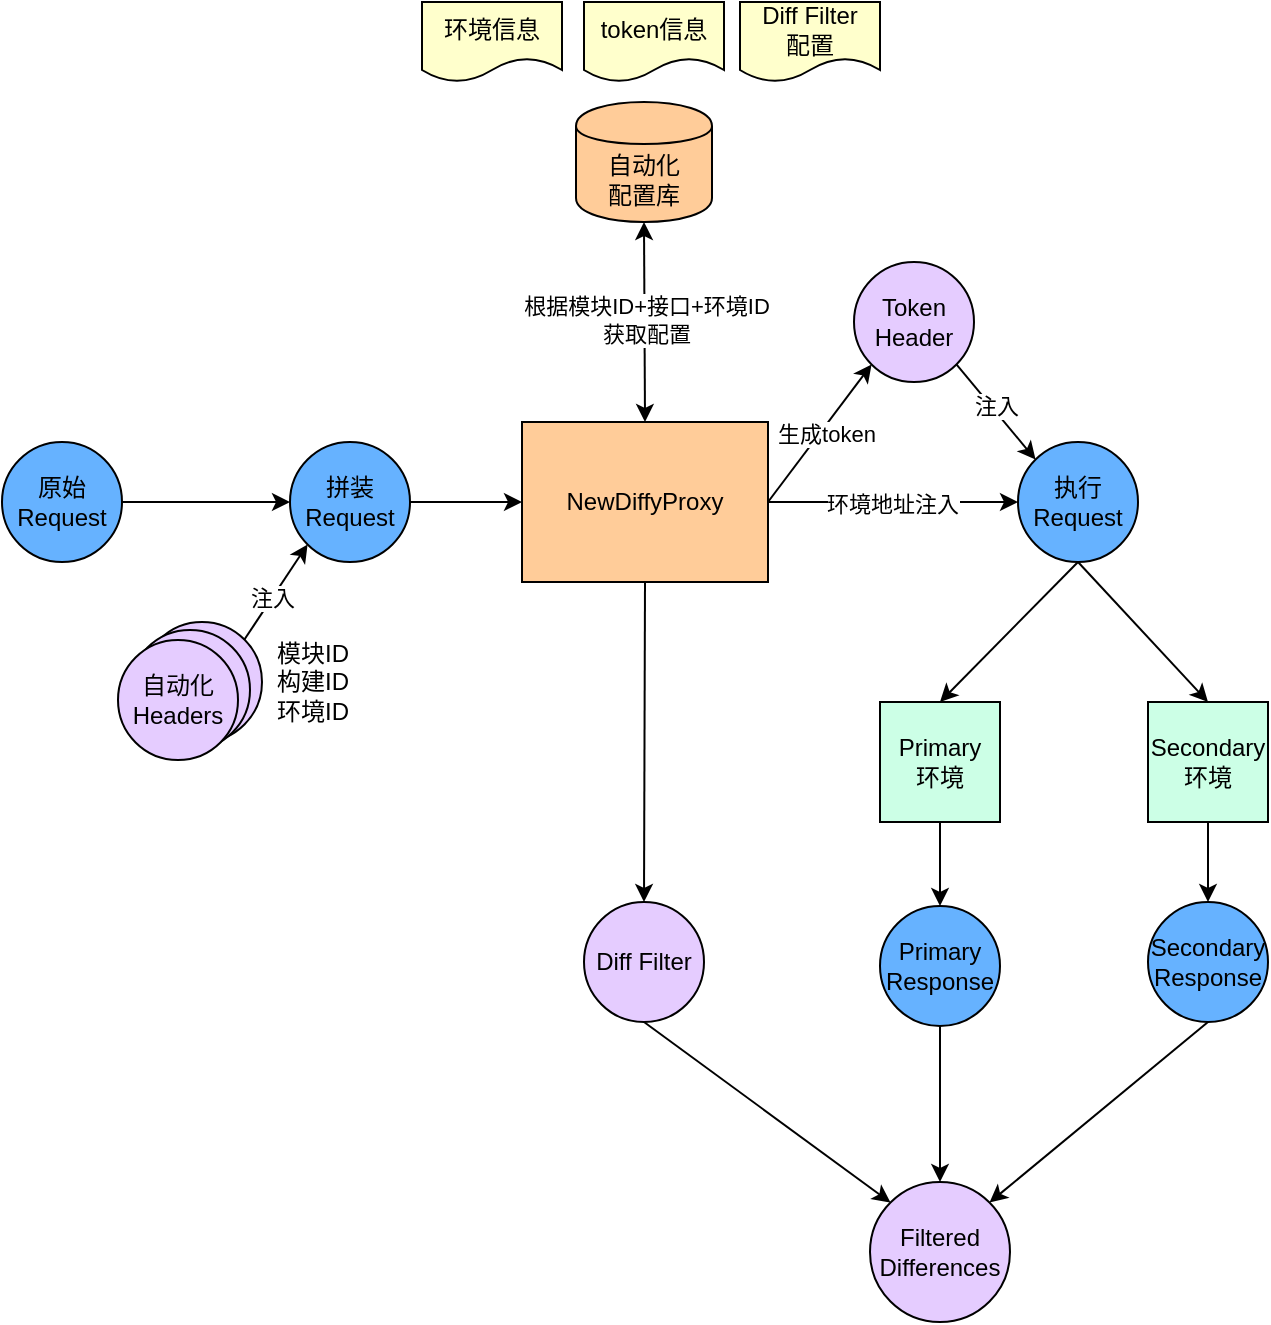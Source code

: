 <mxfile version="13.1.12" type="github"><diagram id="HYYxfck3heASxzulpuZO" name="Page-1"><mxGraphModel dx="1137" dy="1664" grid="1" gridSize="10" guides="1" tooltips="1" connect="1" arrows="1" fold="1" page="1" pageScale="1" pageWidth="827" pageHeight="1169" math="0" shadow="0"><root><mxCell id="0"/><mxCell id="1" parent="0"/><mxCell id="-KTAfodk_T90bPsUcesz-5" value="" style="endArrow=classic;html=1;entryX=0;entryY=0.5;entryDx=0;entryDy=0;exitX=1;exitY=0.5;exitDx=0;exitDy=0;" edge="1" parent="1" source="-KTAfodk_T90bPsUcesz-9" target="-KTAfodk_T90bPsUcesz-10"><mxGeometry width="50" height="50" relative="1" as="geometry"><mxPoint x="120" y="150" as="sourcePoint"/><mxPoint x="180" y="150" as="targetPoint"/></mxGeometry></mxCell><mxCell id="-KTAfodk_T90bPsUcesz-9" value="原始&lt;br&gt;Request" style="ellipse;whiteSpace=wrap;html=1;fillColor=#66B2FF;" vertex="1" parent="1"><mxGeometry x="150" y="180" width="60" height="60" as="geometry"/></mxCell><mxCell id="-KTAfodk_T90bPsUcesz-10" value="拼装&lt;br&gt;Request" style="ellipse;whiteSpace=wrap;html=1;fillColor=#66B2FF;" vertex="1" parent="1"><mxGeometry x="294" y="180" width="60" height="60" as="geometry"/></mxCell><mxCell id="-KTAfodk_T90bPsUcesz-11" value="Headers" style="ellipse;whiteSpace=wrap;html=1;fillColor=#E5CCFF;" vertex="1" parent="1"><mxGeometry x="220" y="270" width="60" height="60" as="geometry"/></mxCell><mxCell id="-KTAfodk_T90bPsUcesz-14" value="" style="endArrow=classic;html=1;entryX=0;entryY=1;entryDx=0;entryDy=0;exitX=1;exitY=0;exitDx=0;exitDy=0;" edge="1" parent="1" source="-KTAfodk_T90bPsUcesz-11" target="-KTAfodk_T90bPsUcesz-10"><mxGeometry width="50" height="50" relative="1" as="geometry"><mxPoint x="130" y="160" as="sourcePoint"/><mxPoint x="250" y="160" as="targetPoint"/></mxGeometry></mxCell><mxCell id="-KTAfodk_T90bPsUcesz-68" value="注入" style="edgeLabel;html=1;align=center;verticalAlign=middle;resizable=0;points=[];" vertex="1" connectable="0" parent="-KTAfodk_T90bPsUcesz-14"><mxGeometry x="-0.126" relative="1" as="geometry"><mxPoint as="offset"/></mxGeometry></mxCell><mxCell id="-KTAfodk_T90bPsUcesz-17" value="NewDiffyProxy" style="rounded=0;whiteSpace=wrap;html=1;fillColor=#FFCC99;" vertex="1" parent="1"><mxGeometry x="410" y="170" width="123" height="80" as="geometry"/></mxCell><mxCell id="-KTAfodk_T90bPsUcesz-18" value="" style="endArrow=classic;html=1;exitX=1;exitY=0.5;exitDx=0;exitDy=0;entryX=0;entryY=0.5;entryDx=0;entryDy=0;" edge="1" parent="1" source="-KTAfodk_T90bPsUcesz-10" target="-KTAfodk_T90bPsUcesz-17"><mxGeometry width="50" height="50" relative="1" as="geometry"><mxPoint x="340" y="280" as="sourcePoint"/><mxPoint x="350" y="152" as="targetPoint"/></mxGeometry></mxCell><mxCell id="-KTAfodk_T90bPsUcesz-21" value="执行&lt;br&gt;Request" style="ellipse;whiteSpace=wrap;html=1;fillColor=#66B2FF;" vertex="1" parent="1"><mxGeometry x="658" y="180" width="60" height="60" as="geometry"/></mxCell><mxCell id="-KTAfodk_T90bPsUcesz-22" value="自动化&lt;br&gt;配置库" style="shape=cylinder;whiteSpace=wrap;html=1;boundedLbl=1;backgroundOutline=1;fillColor=#FFCC99;" vertex="1" parent="1"><mxGeometry x="437" y="10" width="68" height="60" as="geometry"/></mxCell><mxCell id="-KTAfodk_T90bPsUcesz-27" value="" style="endArrow=classic;html=1;exitX=1;exitY=0.5;exitDx=0;exitDy=0;" edge="1" parent="1" source="-KTAfodk_T90bPsUcesz-17" target="-KTAfodk_T90bPsUcesz-21"><mxGeometry width="50" height="50" relative="1" as="geometry"><mxPoint x="300" y="160" as="sourcePoint"/><mxPoint x="347" y="159.497" as="targetPoint"/><Array as="points"/></mxGeometry></mxCell><mxCell id="-KTAfodk_T90bPsUcesz-77" value="环境地址注入" style="edgeLabel;html=1;align=center;verticalAlign=middle;resizable=0;points=[];" vertex="1" connectable="0" parent="-KTAfodk_T90bPsUcesz-27"><mxGeometry x="-0.01" y="-1" relative="1" as="geometry"><mxPoint as="offset"/></mxGeometry></mxCell><mxCell id="-KTAfodk_T90bPsUcesz-28" value="Primary&lt;br&gt;环境" style="rounded=0;whiteSpace=wrap;html=1;fillColor=#CCFFE6;" vertex="1" parent="1"><mxGeometry x="589" y="310" width="60" height="60" as="geometry"/></mxCell><mxCell id="-KTAfodk_T90bPsUcesz-29" value="Secondary&lt;br&gt;环境" style="rounded=0;whiteSpace=wrap;html=1;fillColor=#CCFFE6;" vertex="1" parent="1"><mxGeometry x="723" y="310" width="60" height="60" as="geometry"/></mxCell><mxCell id="-KTAfodk_T90bPsUcesz-32" value="" style="endArrow=classic;html=1;exitX=0.5;exitY=1;exitDx=0;exitDy=0;entryX=0.5;entryY=0;entryDx=0;entryDy=0;" edge="1" parent="1" source="-KTAfodk_T90bPsUcesz-21" target="-KTAfodk_T90bPsUcesz-28"><mxGeometry width="50" height="50" relative="1" as="geometry"><mxPoint x="707" y="240" as="sourcePoint"/><mxPoint x="767" y="200" as="targetPoint"/></mxGeometry></mxCell><mxCell id="-KTAfodk_T90bPsUcesz-33" value="" style="endArrow=classic;html=1;exitX=0.5;exitY=1;exitDx=0;exitDy=0;entryX=0.5;entryY=0;entryDx=0;entryDy=0;" edge="1" parent="1" source="-KTAfodk_T90bPsUcesz-21" target="-KTAfodk_T90bPsUcesz-29"><mxGeometry width="50" height="50" relative="1" as="geometry"><mxPoint x="717" y="245" as="sourcePoint"/><mxPoint x="777" y="210" as="targetPoint"/></mxGeometry></mxCell><mxCell id="-KTAfodk_T90bPsUcesz-44" value="Primary&lt;br&gt;Response" style="ellipse;whiteSpace=wrap;html=1;fillColor=#66B2FF;" vertex="1" parent="1"><mxGeometry x="589" y="412" width="60" height="60" as="geometry"/></mxCell><mxCell id="-KTAfodk_T90bPsUcesz-45" value="Secondary&lt;br&gt;Response" style="ellipse;whiteSpace=wrap;html=1;fillColor=#66B2FF;" vertex="1" parent="1"><mxGeometry x="723" y="410" width="60" height="60" as="geometry"/></mxCell><mxCell id="-KTAfodk_T90bPsUcesz-46" value="Filtered&lt;br&gt;Differences" style="ellipse;whiteSpace=wrap;html=1;aspect=fixed;fillColor=#E5CCFF;" vertex="1" parent="1"><mxGeometry x="584" y="550" width="70" height="70" as="geometry"/></mxCell><mxCell id="-KTAfodk_T90bPsUcesz-47" value="Diff Filter" style="ellipse;whiteSpace=wrap;html=1;fillColor=#E5CCFF;" vertex="1" parent="1"><mxGeometry x="441" y="410" width="60" height="60" as="geometry"/></mxCell><mxCell id="-KTAfodk_T90bPsUcesz-48" value="" style="endArrow=classic;html=1;exitX=0.5;exitY=1;exitDx=0;exitDy=0;" edge="1" parent="1" source="-KTAfodk_T90bPsUcesz-29" target="-KTAfodk_T90bPsUcesz-45"><mxGeometry width="50" height="50" relative="1" as="geometry"><mxPoint x="498" y="380" as="sourcePoint"/><mxPoint x="548" y="330" as="targetPoint"/></mxGeometry></mxCell><mxCell id="-KTAfodk_T90bPsUcesz-49" value="" style="endArrow=classic;html=1;exitX=0.5;exitY=1;exitDx=0;exitDy=0;entryX=0;entryY=0;entryDx=0;entryDy=0;" edge="1" parent="1" source="-KTAfodk_T90bPsUcesz-47" target="-KTAfodk_T90bPsUcesz-46"><mxGeometry width="50" height="50" relative="1" as="geometry"><mxPoint x="420" y="550" as="sourcePoint"/><mxPoint x="470" y="500" as="targetPoint"/></mxGeometry></mxCell><mxCell id="-KTAfodk_T90bPsUcesz-50" value="" style="endArrow=classic;html=1;exitX=0.5;exitY=1;exitDx=0;exitDy=0;entryX=0.5;entryY=0;entryDx=0;entryDy=0;" edge="1" parent="1" source="-KTAfodk_T90bPsUcesz-44" target="-KTAfodk_T90bPsUcesz-46"><mxGeometry width="50" height="50" relative="1" as="geometry"><mxPoint x="600" y="540" as="sourcePoint"/><mxPoint x="650" y="490" as="targetPoint"/></mxGeometry></mxCell><mxCell id="-KTAfodk_T90bPsUcesz-51" value="" style="endArrow=classic;html=1;exitX=0.5;exitY=1;exitDx=0;exitDy=0;" edge="1" parent="1" source="-KTAfodk_T90bPsUcesz-28" target="-KTAfodk_T90bPsUcesz-44"><mxGeometry width="50" height="50" relative="1" as="geometry"><mxPoint x="498" y="380" as="sourcePoint"/><mxPoint x="548" y="330" as="targetPoint"/></mxGeometry></mxCell><mxCell id="-KTAfodk_T90bPsUcesz-52" value="" style="endArrow=classic;html=1;exitX=0.5;exitY=1;exitDx=0;exitDy=0;entryX=1;entryY=0;entryDx=0;entryDy=0;" edge="1" parent="1" source="-KTAfodk_T90bPsUcesz-45" target="-KTAfodk_T90bPsUcesz-46"><mxGeometry width="50" height="50" relative="1" as="geometry"><mxPoint x="690" y="570" as="sourcePoint"/><mxPoint x="740" y="520" as="targetPoint"/></mxGeometry></mxCell><mxCell id="-KTAfodk_T90bPsUcesz-54" value="" style="endArrow=classic;html=1;exitX=0.5;exitY=1;exitDx=0;exitDy=0;entryX=0.5;entryY=0;entryDx=0;entryDy=0;" edge="1" parent="1" source="-KTAfodk_T90bPsUcesz-17" target="-KTAfodk_T90bPsUcesz-47"><mxGeometry width="50" height="50" relative="1" as="geometry"><mxPoint x="470" y="420" as="sourcePoint"/><mxPoint x="520" y="370" as="targetPoint"/></mxGeometry></mxCell><mxCell id="-KTAfodk_T90bPsUcesz-55" value="" style="endArrow=classic;startArrow=classic;html=1;entryX=0.5;entryY=1;entryDx=0;entryDy=0;exitX=0.5;exitY=0;exitDx=0;exitDy=0;" edge="1" parent="1" source="-KTAfodk_T90bPsUcesz-17" target="-KTAfodk_T90bPsUcesz-22"><mxGeometry width="50" height="50" relative="1" as="geometry"><mxPoint x="580" y="150" as="sourcePoint"/><mxPoint x="630" y="100" as="targetPoint"/></mxGeometry></mxCell><mxCell id="-KTAfodk_T90bPsUcesz-75" value="根据模块ID+接口+环境ID&lt;br&gt;获取配置" style="edgeLabel;html=1;align=center;verticalAlign=middle;resizable=0;points=[];" vertex="1" connectable="0" parent="-KTAfodk_T90bPsUcesz-55"><mxGeometry x="0.025" y="-1" relative="1" as="geometry"><mxPoint as="offset"/></mxGeometry></mxCell><mxCell id="-KTAfodk_T90bPsUcesz-61" value="Token&lt;br&gt;Header" style="ellipse;whiteSpace=wrap;html=1;fillColor=#E5CCFF;" vertex="1" parent="1"><mxGeometry x="576" y="90" width="60" height="60" as="geometry"/></mxCell><mxCell id="-KTAfodk_T90bPsUcesz-62" value="" style="endArrow=classic;html=1;exitX=1;exitY=1;exitDx=0;exitDy=0;entryX=0;entryY=0;entryDx=0;entryDy=0;" edge="1" parent="1" source="-KTAfodk_T90bPsUcesz-61" target="-KTAfodk_T90bPsUcesz-21"><mxGeometry width="50" height="50" relative="1" as="geometry"><mxPoint x="543" y="220" as="sourcePoint"/><mxPoint x="640" y="220" as="targetPoint"/><Array as="points"/></mxGeometry></mxCell><mxCell id="-KTAfodk_T90bPsUcesz-70" value="注入" style="edgeLabel;html=1;align=center;verticalAlign=middle;resizable=0;points=[];" vertex="1" connectable="0" parent="-KTAfodk_T90bPsUcesz-62"><mxGeometry x="-0.069" y="2" relative="1" as="geometry"><mxPoint x="-1" as="offset"/></mxGeometry></mxCell><mxCell id="-KTAfodk_T90bPsUcesz-63" value="" style="endArrow=classic;html=1;entryX=0;entryY=1;entryDx=0;entryDy=0;exitX=1;exitY=0.5;exitDx=0;exitDy=0;" edge="1" parent="1" source="-KTAfodk_T90bPsUcesz-17" target="-KTAfodk_T90bPsUcesz-61"><mxGeometry width="50" height="50" relative="1" as="geometry"><mxPoint x="550" y="230" as="sourcePoint"/><mxPoint x="650" y="230" as="targetPoint"/><Array as="points"/></mxGeometry></mxCell><mxCell id="-KTAfodk_T90bPsUcesz-69" value="生成token" style="edgeLabel;html=1;align=center;verticalAlign=middle;resizable=0;points=[];" vertex="1" connectable="0" parent="-KTAfodk_T90bPsUcesz-63"><mxGeometry x="0.042" y="-2" relative="1" as="geometry"><mxPoint as="offset"/></mxGeometry></mxCell><mxCell id="-KTAfodk_T90bPsUcesz-64" value="Headers" style="ellipse;whiteSpace=wrap;html=1;fillColor=#E5CCFF;" vertex="1" parent="1"><mxGeometry x="214" y="274" width="60" height="60" as="geometry"/></mxCell><mxCell id="-KTAfodk_T90bPsUcesz-65" value="自动化&lt;br&gt;Headers" style="ellipse;whiteSpace=wrap;html=1;fillColor=#E5CCFF;" vertex="1" parent="1"><mxGeometry x="208" y="279" width="60" height="60" as="geometry"/></mxCell><mxCell id="-KTAfodk_T90bPsUcesz-66" value="模块ID&lt;br&gt;构建ID&lt;br&gt;环境ID" style="text;html=1;align=center;verticalAlign=middle;resizable=0;points=[];autosize=1;fillColor=none;" vertex="1" parent="1"><mxGeometry x="280" y="275" width="50" height="50" as="geometry"/></mxCell><mxCell id="-KTAfodk_T90bPsUcesz-82" value="环境信息" style="shape=document;whiteSpace=wrap;html=1;boundedLbl=1;fillColor=#FFFFCC;" vertex="1" parent="1"><mxGeometry x="360" y="-40" width="70" height="40" as="geometry"/></mxCell><mxCell id="-KTAfodk_T90bPsUcesz-83" value="token信息" style="shape=document;whiteSpace=wrap;html=1;boundedLbl=1;fillColor=#FFFFCC;" vertex="1" parent="1"><mxGeometry x="441" y="-40" width="70" height="40" as="geometry"/></mxCell><mxCell id="-KTAfodk_T90bPsUcesz-84" value="Diff Filter&lt;br&gt;配置" style="shape=document;whiteSpace=wrap;html=1;boundedLbl=1;fillColor=#FFFFCC;" vertex="1" parent="1"><mxGeometry x="519" y="-40" width="70" height="40" as="geometry"/></mxCell></root></mxGraphModel></diagram></mxfile>